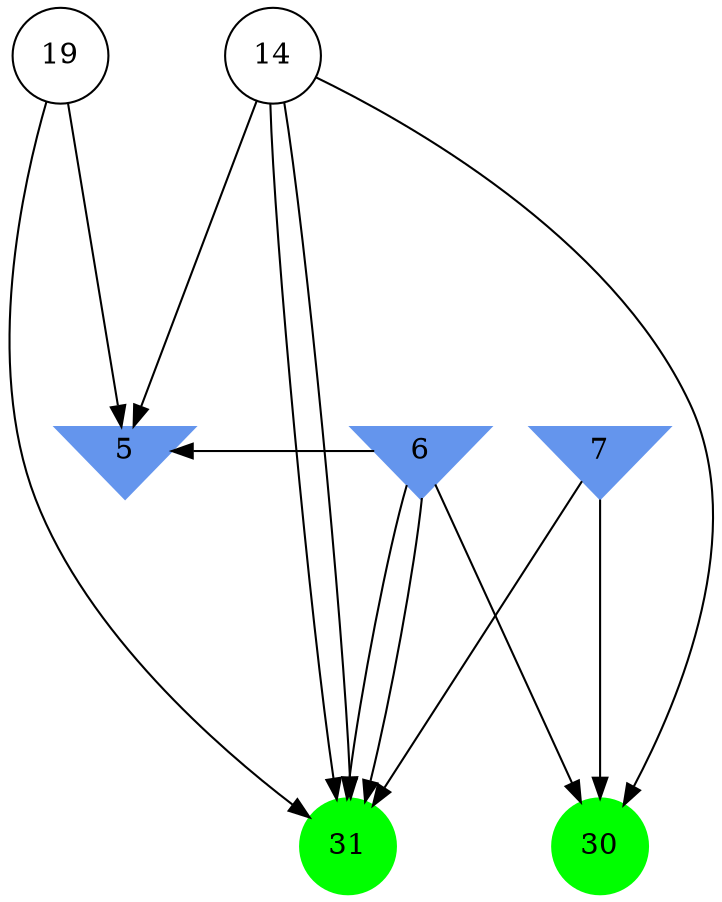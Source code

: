 digraph brain {
	ranksep=2.0;
	5 [shape=invtriangle,style=filled,color=cornflowerblue];
	6 [shape=invtriangle,style=filled,color=cornflowerblue];
	7 [shape=invtriangle,style=filled,color=cornflowerblue];
	14 [shape=circle,color=black];
	19 [shape=circle,color=black];
	30 [shape=circle,style=filled,color=green];
	31 [shape=circle,style=filled,color=green];
	6	->	31;
	6	->	5;
	14	->	31;
	14	->	5;
	19	->	31;
	19	->	5;
	6	->	31;
	6	->	30;
	14	->	31;
	14	->	30;
	7	->	31;
	7	->	30;
	{ rank=same; 5; 6; 7; }
	{ rank=same; 14; 19; }
	{ rank=same; 30; 31; }
}
